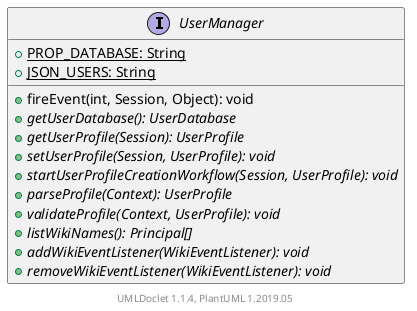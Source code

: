 @startuml

    interface UserManager [[UserManager.html]] {
        {static} +PROP_DATABASE: String
        {static} +JSON_USERS: String
        +fireEvent(int, Session, Object): void
        {abstract} +getUserDatabase(): UserDatabase
        {abstract} +getUserProfile(Session): UserProfile
        {abstract} +setUserProfile(Session, UserProfile): void
        {abstract} +startUserProfileCreationWorkflow(Session, UserProfile): void
        {abstract} +parseProfile(Context): UserProfile
        {abstract} +validateProfile(Context, UserProfile): void
        {abstract} +listWikiNames(): Principal[]
        {abstract} +addWikiEventListener(WikiEventListener): void
        {abstract} +removeWikiEventListener(WikiEventListener): void
    }


    center footer UMLDoclet 1.1.4, PlantUML 1.2019.05
@enduml
